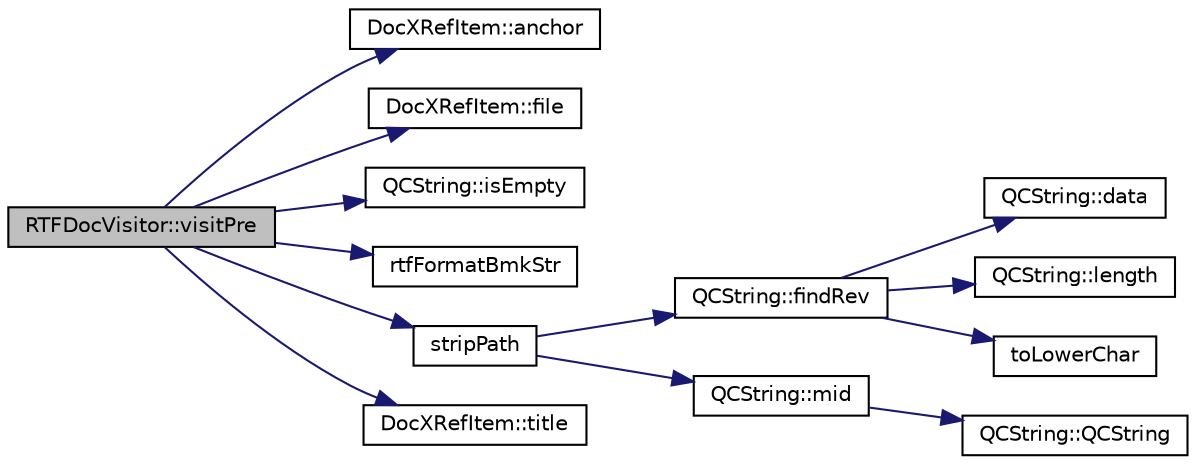 digraph "RTFDocVisitor::visitPre"
{
 // LATEX_PDF_SIZE
  edge [fontname="Helvetica",fontsize="10",labelfontname="Helvetica",labelfontsize="10"];
  node [fontname="Helvetica",fontsize="10",shape=record];
  rankdir="LR";
  Node1 [label="RTFDocVisitor::visitPre",height=0.2,width=0.4,color="black", fillcolor="grey75", style="filled", fontcolor="black",tooltip=" "];
  Node1 -> Node2 [color="midnightblue",fontsize="10",style="solid",fontname="Helvetica"];
  Node2 [label="DocXRefItem::anchor",height=0.2,width=0.4,color="black", fillcolor="white", style="filled",URL="$classDocXRefItem.html#a60de194481baf1f130d2b3a3cee3e4b5",tooltip=" "];
  Node1 -> Node3 [color="midnightblue",fontsize="10",style="solid",fontname="Helvetica"];
  Node3 [label="DocXRefItem::file",height=0.2,width=0.4,color="black", fillcolor="white", style="filled",URL="$classDocXRefItem.html#ab4fe34f455483d8db30c22030115bfdf",tooltip=" "];
  Node1 -> Node4 [color="midnightblue",fontsize="10",style="solid",fontname="Helvetica"];
  Node4 [label="QCString::isEmpty",height=0.2,width=0.4,color="black", fillcolor="white", style="filled",URL="$classQCString.html#a621c4090d69ad7d05ef8e5234376c3d8",tooltip=" "];
  Node1 -> Node5 [color="midnightblue",fontsize="10",style="solid",fontname="Helvetica"];
  Node5 [label="rtfFormatBmkStr",height=0.2,width=0.4,color="black", fillcolor="white", style="filled",URL="$util_8cpp.html#a0de8a7e9fdf9ae4c06959f6bc834b12c",tooltip=" "];
  Node1 -> Node6 [color="midnightblue",fontsize="10",style="solid",fontname="Helvetica"];
  Node6 [label="stripPath",height=0.2,width=0.4,color="black", fillcolor="white", style="filled",URL="$util_8cpp.html#a3d37ec79f266698bd836af54ba75e63e",tooltip=" "];
  Node6 -> Node7 [color="midnightblue",fontsize="10",style="solid",fontname="Helvetica"];
  Node7 [label="QCString::findRev",height=0.2,width=0.4,color="black", fillcolor="white", style="filled",URL="$classQCString.html#ab47a6435c16d61d04fb448f1080b4e26",tooltip=" "];
  Node7 -> Node8 [color="midnightblue",fontsize="10",style="solid",fontname="Helvetica"];
  Node8 [label="QCString::data",height=0.2,width=0.4,color="black", fillcolor="white", style="filled",URL="$classQCString.html#ac3aa3ac1a1c36d3305eba22a2eb0d098",tooltip=" "];
  Node7 -> Node9 [color="midnightblue",fontsize="10",style="solid",fontname="Helvetica"];
  Node9 [label="QCString::length",height=0.2,width=0.4,color="black", fillcolor="white", style="filled",URL="$classQCString.html#ac52596733e9110b778019946d73fb268",tooltip=" "];
  Node7 -> Node10 [color="midnightblue",fontsize="10",style="solid",fontname="Helvetica"];
  Node10 [label="toLowerChar",height=0.2,width=0.4,color="black", fillcolor="white", style="filled",URL="$qcstring_8cpp.html#a4e545641f98651d4fb8299b407721f9b",tooltip=" "];
  Node6 -> Node11 [color="midnightblue",fontsize="10",style="solid",fontname="Helvetica"];
  Node11 [label="QCString::mid",height=0.2,width=0.4,color="black", fillcolor="white", style="filled",URL="$classQCString.html#a27136caf9c0bc4daca574cda6f113551",tooltip=" "];
  Node11 -> Node12 [color="midnightblue",fontsize="10",style="solid",fontname="Helvetica"];
  Node12 [label="QCString::QCString",height=0.2,width=0.4,color="black", fillcolor="white", style="filled",URL="$classQCString.html#ad691e1087cc03e14e00d1147ae0ecab7",tooltip=" "];
  Node1 -> Node13 [color="midnightblue",fontsize="10",style="solid",fontname="Helvetica"];
  Node13 [label="DocXRefItem::title",height=0.2,width=0.4,color="black", fillcolor="white", style="filled",URL="$classDocXRefItem.html#af174176c1e034a106469af615e09854e",tooltip=" "];
}
